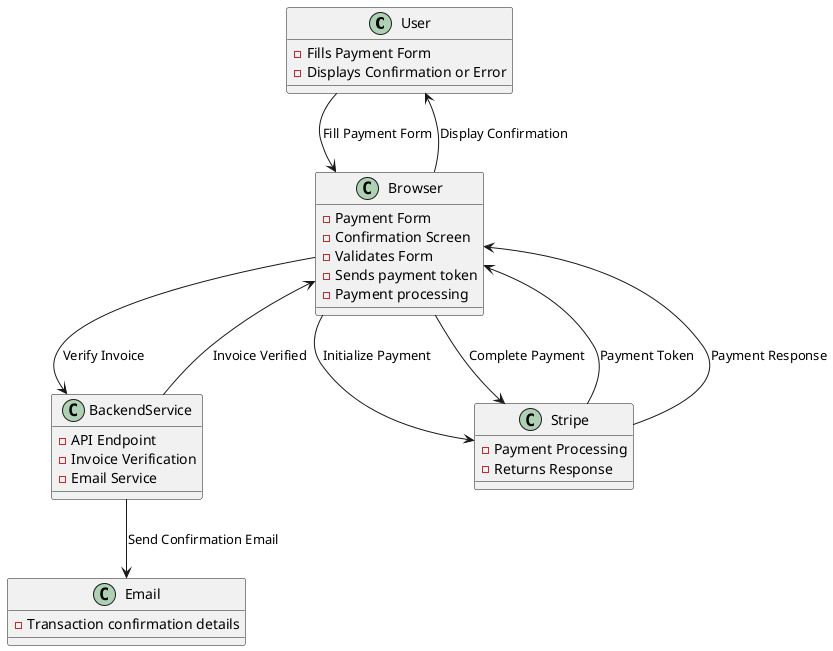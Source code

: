 ```plantuml
@startuml
!define RECTANGLE class

RECTANGLE User {
  - Fills Payment Form
  - Displays Confirmation or Error
}

RECTANGLE Browser {
  - Payment Form
  - Confirmation Screen
  - Validates Form
  - Sends payment token
  - Payment processing
}

RECTANGLE BackendService {
  - API Endpoint
  - Invoice Verification
  - Email Service
}

RECTANGLE Stripe {
  - Payment Processing
  - Returns Response
}

RECTANGLE Email {
  - Transaction confirmation details
}

User --> Browser : Fill Payment Form
Browser --> BackendService : Verify Invoice
BackendService --> Browser : Invoice Verified
Browser --> Stripe : Initialize Payment
Stripe --> Browser : Payment Token
Browser --> Stripe : Complete Payment
Stripe --> Browser : Payment Response
Browser --> User : Display Confirmation
BackendService --> Email : Send Confirmation Email
@enduml
```
